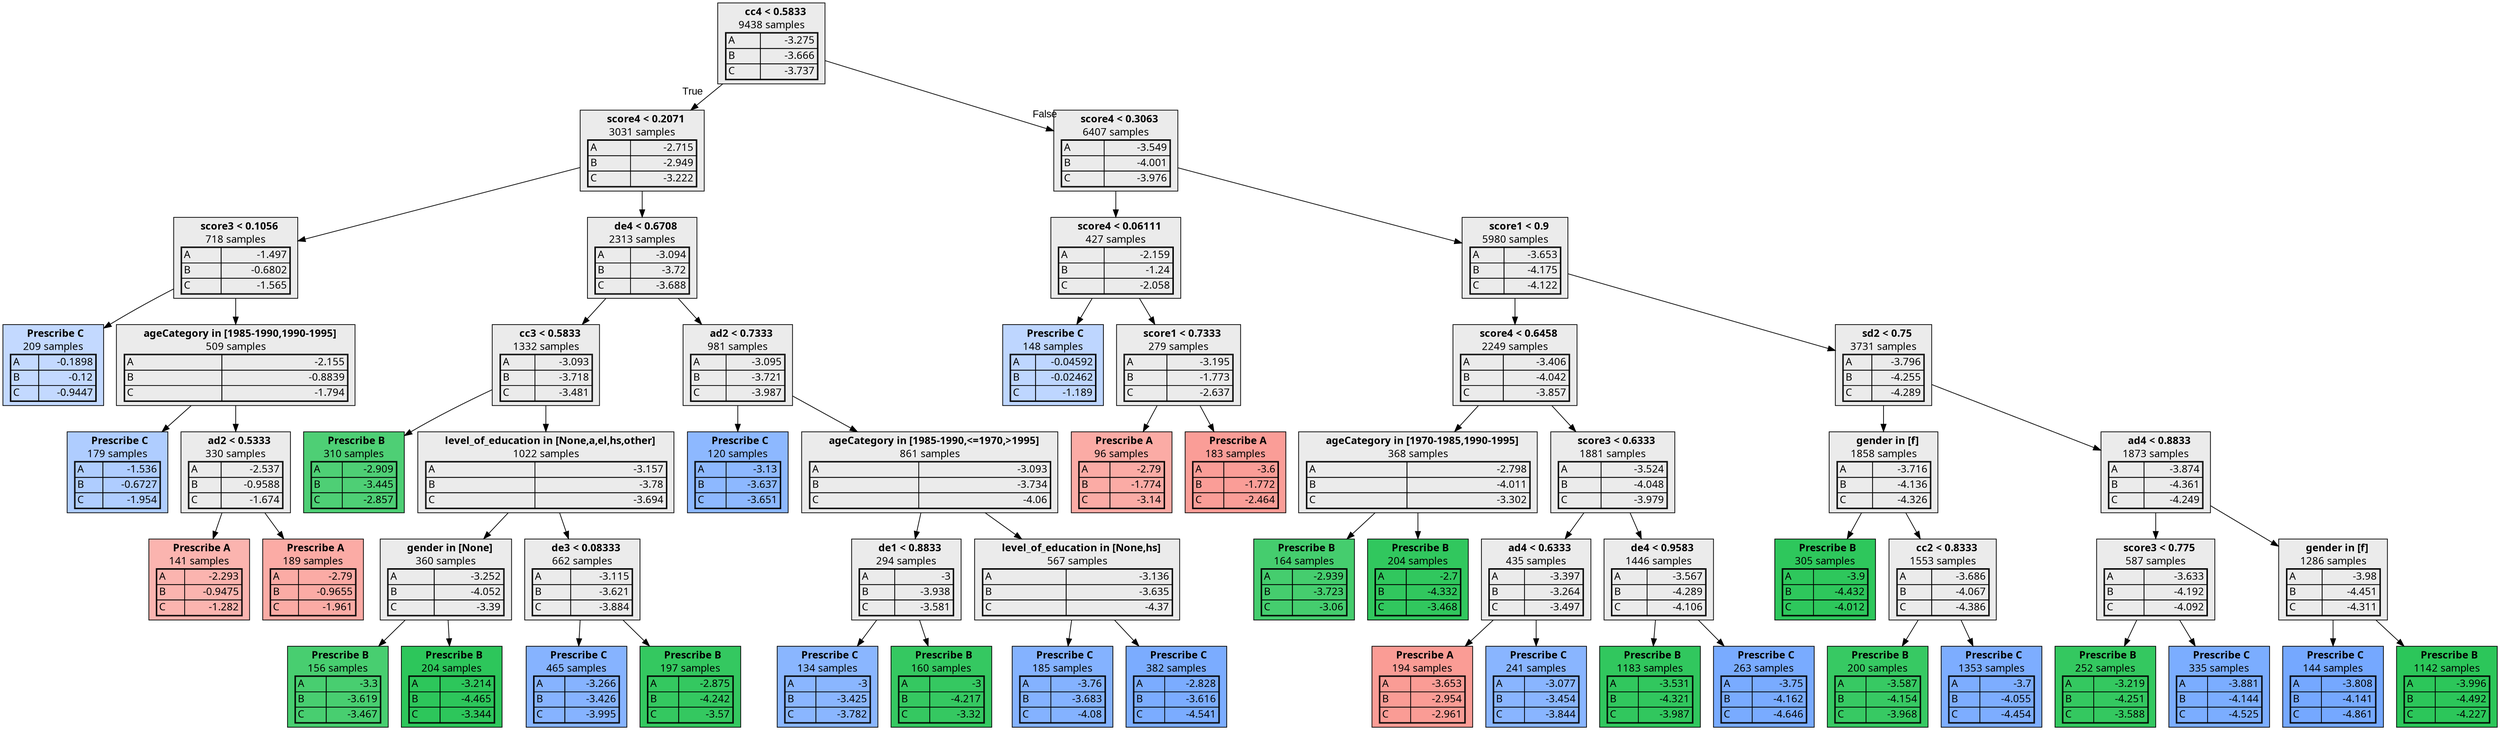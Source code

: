 digraph {
    1 [label=<  <TABLE BORDER="0" CELLPADDING="0">
      <TR>
    <TD>
      <B> cc4 &lt; 0.5833</B>
    </TD>
  </TR>

    <TR>
      <TD>9438 samples</TD>
    </TR>
    <TR>
  <TD>
    <TABLE CELLSPACING="0">
      
        <TR >
    <TD ALIGN="LEFT">A</TD>
    <TD ALIGN="RIGHT">-3.275</TD>
  </TR>
  <TR >
    <TD ALIGN="LEFT">B</TD>
    <TD ALIGN="RIGHT">-3.666</TD>
  </TR>
  <TR class="highlighted">
    <TD ALIGN="LEFT">C</TD>
    <TD ALIGN="RIGHT">-3.737</TD>
  </TR>

    </TABLE>
  </TD>
</TR>

  </TABLE>
>,fillcolor="#EBEBEB",shape=box,fontname="bold arial",style="filled"];
    1 -> 2 [labeldistance=2.5, labelangle=45, headlabel="True",fontname="arial"];
    1 -> 29 [labeldistance=2.5, labelangle=-45, headlabel="False",fontname="arial"];
    2 [label=<  <TABLE BORDER="0" CELLPADDING="0">
      <TR>
    <TD>
      <B> score4 &lt; 0.2071</B>
    </TD>
  </TR>

    <TR>
      <TD>3031 samples</TD>
    </TR>
    <TR>
  <TD>
    <TABLE CELLSPACING="0">
      
        <TR >
    <TD ALIGN="LEFT">A</TD>
    <TD ALIGN="RIGHT">-2.715</TD>
  </TR>
  <TR >
    <TD ALIGN="LEFT">B</TD>
    <TD ALIGN="RIGHT">-2.949</TD>
  </TR>
  <TR class="highlighted">
    <TD ALIGN="LEFT">C</TD>
    <TD ALIGN="RIGHT">-3.222</TD>
  </TR>

    </TABLE>
  </TD>
</TR>

  </TABLE>
>,fillcolor="#EBEBEB",shape=box,fontname="bold arial",style="filled"];
    2 -> 3;
    2 -> 10;
    3 [label=<  <TABLE BORDER="0" CELLPADDING="0">
      <TR>
    <TD>
      <B> score3 &lt; 0.1056</B>
    </TD>
  </TR>

    <TR>
      <TD>718 samples</TD>
    </TR>
    <TR>
  <TD>
    <TABLE CELLSPACING="0">
      
        <TR >
    <TD ALIGN="LEFT">A</TD>
    <TD ALIGN="RIGHT">-1.497</TD>
  </TR>
  <TR >
    <TD ALIGN="LEFT">B</TD>
    <TD ALIGN="RIGHT">-0.6802</TD>
  </TR>
  <TR class="highlighted">
    <TD ALIGN="LEFT">C</TD>
    <TD ALIGN="RIGHT">-1.565</TD>
  </TR>

    </TABLE>
  </TD>
</TR>

  </TABLE>
>,fillcolor="#EBEBEB",shape=box,fontname="bold arial",style="filled"];
    3 -> 4;
    3 -> 5;
    4 [label=<  <TABLE BORDER="0" CELLPADDING="0">
      <TR>
    <TD>
      <B>Prescribe C</B>
    </TD>
  </TR>

    <TR>
      <TD>209 samples</TD>
    </TR>
    <TR>
  <TD>
    <TABLE CELLSPACING="0">
      
        <TR >
    <TD ALIGN="LEFT">A</TD>
    <TD ALIGN="RIGHT">-0.1898</TD>
  </TR>
  <TR >
    <TD ALIGN="LEFT">B</TD>
    <TD ALIGN="RIGHT">-0.12</TD>
  </TR>
  <TR class="highlighted">
    <TD ALIGN="LEFT">C</TD>
    <TD ALIGN="RIGHT">-0.9447</TD>
  </TR>

    </TABLE>
  </TD>
</TR>

  </TABLE>
>,fillcolor="#619CFF60",shape=box,fontname="bold arial",style="filled",color=black];
    5 [label=<  <TABLE BORDER="0" CELLPADDING="0">
      <TR>
    <TD>
      <B> ageCategory in [1985-1990,1990-1995]</B>
    </TD>
  </TR>

    <TR>
      <TD>509 samples</TD>
    </TR>
    <TR>
  <TD>
    <TABLE CELLSPACING="0">
      
        <TR class="highlighted">
    <TD ALIGN="LEFT">A</TD>
    <TD ALIGN="RIGHT">-2.155</TD>
  </TR>
  <TR >
    <TD ALIGN="LEFT">B</TD>
    <TD ALIGN="RIGHT">-0.8839</TD>
  </TR>
  <TR >
    <TD ALIGN="LEFT">C</TD>
    <TD ALIGN="RIGHT">-1.794</TD>
  </TR>

    </TABLE>
  </TD>
</TR>

  </TABLE>
>,fillcolor="#EBEBEB",shape=box,fontname="bold arial",style="filled"];
    5 -> 6;
    5 -> 7;
    6 [label=<  <TABLE BORDER="0" CELLPADDING="0">
      <TR>
    <TD>
      <B>Prescribe C</B>
    </TD>
  </TR>

    <TR>
      <TD>179 samples</TD>
    </TR>
    <TR>
  <TD>
    <TABLE CELLSPACING="0">
      
        <TR >
    <TD ALIGN="LEFT">A</TD>
    <TD ALIGN="RIGHT">-1.536</TD>
  </TR>
  <TR >
    <TD ALIGN="LEFT">B</TD>
    <TD ALIGN="RIGHT">-0.6727</TD>
  </TR>
  <TR class="highlighted">
    <TD ALIGN="LEFT">C</TD>
    <TD ALIGN="RIGHT">-1.954</TD>
  </TR>

    </TABLE>
  </TD>
</TR>

  </TABLE>
>,fillcolor="#619CFF80",shape=box,fontname="bold arial",style="filled",color=black];
    7 [label=<  <TABLE BORDER="0" CELLPADDING="0">
      <TR>
    <TD>
      <B> ad2 &lt; 0.5333</B>
    </TD>
  </TR>

    <TR>
      <TD>330 samples</TD>
    </TR>
    <TR>
  <TD>
    <TABLE CELLSPACING="0">
      
        <TR class="highlighted">
    <TD ALIGN="LEFT">A</TD>
    <TD ALIGN="RIGHT">-2.537</TD>
  </TR>
  <TR >
    <TD ALIGN="LEFT">B</TD>
    <TD ALIGN="RIGHT">-0.9588</TD>
  </TR>
  <TR >
    <TD ALIGN="LEFT">C</TD>
    <TD ALIGN="RIGHT">-1.674</TD>
  </TR>

    </TABLE>
  </TD>
</TR>

  </TABLE>
>,fillcolor="#EBEBEB",shape=box,fontname="bold arial",style="filled"];
    7 -> 8;
    7 -> 9;
    8 [label=<  <TABLE BORDER="0" CELLPADDING="0">
      <TR>
    <TD>
      <B>Prescribe A</B>
    </TD>
  </TR>

    <TR>
      <TD>141 samples</TD>
    </TR>
    <TR>
  <TD>
    <TABLE CELLSPACING="0">
      
        <TR class="highlighted">
    <TD ALIGN="LEFT">A</TD>
    <TD ALIGN="RIGHT">-2.293</TD>
  </TR>
  <TR >
    <TD ALIGN="LEFT">B</TD>
    <TD ALIGN="RIGHT">-0.9475</TD>
  </TR>
  <TR >
    <TD ALIGN="LEFT">C</TD>
    <TD ALIGN="RIGHT">-1.282</TD>
  </TR>

    </TABLE>
  </TD>
</TR>

  </TABLE>
>,fillcolor="#F8766D8c",shape=box,fontname="bold arial",style="filled",color=black];
    9 [label=<  <TABLE BORDER="0" CELLPADDING="0">
      <TR>
    <TD>
      <B>Prescribe A</B>
    </TD>
  </TR>

    <TR>
      <TD>189 samples</TD>
    </TR>
    <TR>
  <TD>
    <TABLE CELLSPACING="0">
      
        <TR class="highlighted">
    <TD ALIGN="LEFT">A</TD>
    <TD ALIGN="RIGHT">-2.79</TD>
  </TR>
  <TR >
    <TD ALIGN="LEFT">B</TD>
    <TD ALIGN="RIGHT">-0.9655</TD>
  </TR>
  <TR >
    <TD ALIGN="LEFT">C</TD>
    <TD ALIGN="RIGHT">-1.961</TD>
  </TR>

    </TABLE>
  </TD>
</TR>

  </TABLE>
>,fillcolor="#F8766D9c",shape=box,fontname="bold arial",style="filled",color=black];
    10 [label=<  <TABLE BORDER="0" CELLPADDING="0">
      <TR>
    <TD>
      <B> de4 &lt; 0.6708</B>
    </TD>
  </TR>

    <TR>
      <TD>2313 samples</TD>
    </TR>
    <TR>
  <TD>
    <TABLE CELLSPACING="0">
      
        <TR >
    <TD ALIGN="LEFT">A</TD>
    <TD ALIGN="RIGHT">-3.094</TD>
  </TR>
  <TR class="highlighted">
    <TD ALIGN="LEFT">B</TD>
    <TD ALIGN="RIGHT">-3.72</TD>
  </TR>
  <TR >
    <TD ALIGN="LEFT">C</TD>
    <TD ALIGN="RIGHT">-3.688</TD>
  </TR>

    </TABLE>
  </TD>
</TR>

  </TABLE>
>,fillcolor="#EBEBEB",shape=box,fontname="bold arial",style="filled"];
    10 -> 11;
    10 -> 20;
    11 [label=<  <TABLE BORDER="0" CELLPADDING="0">
      <TR>
    <TD>
      <B> cc3 &lt; 0.5833</B>
    </TD>
  </TR>

    <TR>
      <TD>1332 samples</TD>
    </TR>
    <TR>
  <TD>
    <TABLE CELLSPACING="0">
      
        <TR >
    <TD ALIGN="LEFT">A</TD>
    <TD ALIGN="RIGHT">-3.093</TD>
  </TR>
  <TR class="highlighted">
    <TD ALIGN="LEFT">B</TD>
    <TD ALIGN="RIGHT">-3.718</TD>
  </TR>
  <TR >
    <TD ALIGN="LEFT">C</TD>
    <TD ALIGN="RIGHT">-3.481</TD>
  </TR>

    </TABLE>
  </TD>
</TR>

  </TABLE>
>,fillcolor="#EBEBEB",shape=box,fontname="bold arial",style="filled"];
    11 -> 12;
    11 -> 13;
    12 [label=<  <TABLE BORDER="0" CELLPADDING="0">
      <TR>
    <TD>
      <B>Prescribe B</B>
    </TD>
  </TR>

    <TR>
      <TD>310 samples</TD>
    </TR>
    <TR>
  <TD>
    <TABLE CELLSPACING="0">
      
        <TR >
    <TD ALIGN="LEFT">A</TD>
    <TD ALIGN="RIGHT">-2.909</TD>
  </TR>
  <TR class="highlighted">
    <TD ALIGN="LEFT">B</TD>
    <TD ALIGN="RIGHT">-3.445</TD>
  </TR>
  <TR >
    <TD ALIGN="LEFT">C</TD>
    <TD ALIGN="RIGHT">-2.857</TD>
  </TR>

    </TABLE>
  </TD>
</TR>

  </TABLE>
>,fillcolor="#00BA38b1",shape=box,fontname="bold arial",style="filled",color=black];
    13 [label=<  <TABLE BORDER="0" CELLPADDING="0">
      <TR>
    <TD>
      <B> level_of_education in [None,a,el,hs,other]</B>
    </TD>
  </TR>

    <TR>
      <TD>1022 samples</TD>
    </TR>
    <TR>
  <TD>
    <TABLE CELLSPACING="0">
      
        <TR >
    <TD ALIGN="LEFT">A</TD>
    <TD ALIGN="RIGHT">-3.157</TD>
  </TR>
  <TR class="highlighted">
    <TD ALIGN="LEFT">B</TD>
    <TD ALIGN="RIGHT">-3.78</TD>
  </TR>
  <TR >
    <TD ALIGN="LEFT">C</TD>
    <TD ALIGN="RIGHT">-3.694</TD>
  </TR>

    </TABLE>
  </TD>
</TR>

  </TABLE>
>,fillcolor="#EBEBEB",shape=box,fontname="bold arial",style="filled"];
    13 -> 14;
    13 -> 17;
    14 [label=<  <TABLE BORDER="0" CELLPADDING="0">
      <TR>
    <TD>
      <B> gender in [None]</B>
    </TD>
  </TR>

    <TR>
      <TD>360 samples</TD>
    </TR>
    <TR>
  <TD>
    <TABLE CELLSPACING="0">
      
        <TR >
    <TD ALIGN="LEFT">A</TD>
    <TD ALIGN="RIGHT">-3.252</TD>
  </TR>
  <TR class="highlighted">
    <TD ALIGN="LEFT">B</TD>
    <TD ALIGN="RIGHT">-4.052</TD>
  </TR>
  <TR >
    <TD ALIGN="LEFT">C</TD>
    <TD ALIGN="RIGHT">-3.39</TD>
  </TR>

    </TABLE>
  </TD>
</TR>

  </TABLE>
>,fillcolor="#EBEBEB",shape=box,fontname="bold arial",style="filled"];
    14 -> 15;
    14 -> 16;
    15 [label=<  <TABLE BORDER="0" CELLPADDING="0">
      <TR>
    <TD>
      <B>Prescribe B</B>
    </TD>
  </TR>

    <TR>
      <TD>156 samples</TD>
    </TR>
    <TR>
  <TD>
    <TABLE CELLSPACING="0">
      
        <TR >
    <TD ALIGN="LEFT">A</TD>
    <TD ALIGN="RIGHT">-3.3</TD>
  </TR>
  <TR class="highlighted">
    <TD ALIGN="LEFT">B</TD>
    <TD ALIGN="RIGHT">-3.619</TD>
  </TR>
  <TR >
    <TD ALIGN="LEFT">C</TD>
    <TD ALIGN="RIGHT">-3.467</TD>
  </TR>

    </TABLE>
  </TD>
</TR>

  </TABLE>
>,fillcolor="#00BA38b7",shape=box,fontname="bold arial",style="filled",color=black];
    16 [label=<  <TABLE BORDER="0" CELLPADDING="0">
      <TR>
    <TD>
      <B>Prescribe B</B>
    </TD>
  </TR>

    <TR>
      <TD>204 samples</TD>
    </TR>
    <TR>
  <TD>
    <TABLE CELLSPACING="0">
      
        <TR >
    <TD ALIGN="LEFT">A</TD>
    <TD ALIGN="RIGHT">-3.214</TD>
  </TR>
  <TR class="highlighted">
    <TD ALIGN="LEFT">B</TD>
    <TD ALIGN="RIGHT">-4.465</TD>
  </TR>
  <TR >
    <TD ALIGN="LEFT">C</TD>
    <TD ALIGN="RIGHT">-3.344</TD>
  </TR>

    </TABLE>
  </TD>
</TR>

  </TABLE>
>,fillcolor="#00BA38d2",shape=box,fontname="bold arial",style="filled",color=black];
    17 [label=<  <TABLE BORDER="0" CELLPADDING="0">
      <TR>
    <TD>
      <B> de3 &lt; 0.08333</B>
    </TD>
  </TR>

    <TR>
      <TD>662 samples</TD>
    </TR>
    <TR>
  <TD>
    <TABLE CELLSPACING="0">
      
        <TR >
    <TD ALIGN="LEFT">A</TD>
    <TD ALIGN="RIGHT">-3.115</TD>
  </TR>
  <TR >
    <TD ALIGN="LEFT">B</TD>
    <TD ALIGN="RIGHT">-3.621</TD>
  </TR>
  <TR class="highlighted">
    <TD ALIGN="LEFT">C</TD>
    <TD ALIGN="RIGHT">-3.884</TD>
  </TR>

    </TABLE>
  </TD>
</TR>

  </TABLE>
>,fillcolor="#EBEBEB",shape=box,fontname="bold arial",style="filled"];
    17 -> 18;
    17 -> 19;
    18 [label=<  <TABLE BORDER="0" CELLPADDING="0">
      <TR>
    <TD>
      <B>Prescribe C</B>
    </TD>
  </TR>

    <TR>
      <TD>465 samples</TD>
    </TR>
    <TR>
  <TD>
    <TABLE CELLSPACING="0">
      
        <TR >
    <TD ALIGN="LEFT">A</TD>
    <TD ALIGN="RIGHT">-3.266</TD>
  </TR>
  <TR >
    <TD ALIGN="LEFT">B</TD>
    <TD ALIGN="RIGHT">-3.426</TD>
  </TR>
  <TR class="highlighted">
    <TD ALIGN="LEFT">C</TD>
    <TD ALIGN="RIGHT">-3.995</TD>
  </TR>

    </TABLE>
  </TD>
</TR>

  </TABLE>
>,fillcolor="#619CFFc3",shape=box,fontname="bold arial",style="filled",color=black];
    19 [label=<  <TABLE BORDER="0" CELLPADDING="0">
      <TR>
    <TD>
      <B>Prescribe B</B>
    </TD>
  </TR>

    <TR>
      <TD>197 samples</TD>
    </TR>
    <TR>
  <TD>
    <TABLE CELLSPACING="0">
      
        <TR >
    <TD ALIGN="LEFT">A</TD>
    <TD ALIGN="RIGHT">-2.875</TD>
  </TR>
  <TR class="highlighted">
    <TD ALIGN="LEFT">B</TD>
    <TD ALIGN="RIGHT">-4.242</TD>
  </TR>
  <TR >
    <TD ALIGN="LEFT">C</TD>
    <TD ALIGN="RIGHT">-3.57</TD>
  </TR>

    </TABLE>
  </TD>
</TR>

  </TABLE>
>,fillcolor="#00BA38cb",shape=box,fontname="bold arial",style="filled",color=black];
    20 [label=<  <TABLE BORDER="0" CELLPADDING="0">
      <TR>
    <TD>
      <B> ad2 &lt; 0.7333</B>
    </TD>
  </TR>

    <TR>
      <TD>981 samples</TD>
    </TR>
    <TR>
  <TD>
    <TABLE CELLSPACING="0">
      
        <TR >
    <TD ALIGN="LEFT">A</TD>
    <TD ALIGN="RIGHT">-3.095</TD>
  </TR>
  <TR >
    <TD ALIGN="LEFT">B</TD>
    <TD ALIGN="RIGHT">-3.721</TD>
  </TR>
  <TR class="highlighted">
    <TD ALIGN="LEFT">C</TD>
    <TD ALIGN="RIGHT">-3.987</TD>
  </TR>

    </TABLE>
  </TD>
</TR>

  </TABLE>
>,fillcolor="#EBEBEB",shape=box,fontname="bold arial",style="filled"];
    20 -> 21;
    20 -> 22;
    21 [label=<  <TABLE BORDER="0" CELLPADDING="0">
      <TR>
    <TD>
      <B>Prescribe C</B>
    </TD>
  </TR>

    <TR>
      <TD>120 samples</TD>
    </TR>
    <TR>
  <TD>
    <TABLE CELLSPACING="0">
      
        <TR >
    <TD ALIGN="LEFT">A</TD>
    <TD ALIGN="RIGHT">-3.13</TD>
  </TR>
  <TR >
    <TD ALIGN="LEFT">B</TD>
    <TD ALIGN="RIGHT">-3.637</TD>
  </TR>
  <TR class="highlighted">
    <TD ALIGN="LEFT">C</TD>
    <TD ALIGN="RIGHT">-3.651</TD>
  </TR>

    </TABLE>
  </TD>
</TR>

  </TABLE>
>,fillcolor="#619CFFb8",shape=box,fontname="bold arial",style="filled",color=black];
    22 [label=<  <TABLE BORDER="0" CELLPADDING="0">
      <TR>
    <TD>
      <B> ageCategory in [1985-1990,&lt;=1970,&gt;1995]</B>
    </TD>
  </TR>

    <TR>
      <TD>861 samples</TD>
    </TR>
    <TR>
  <TD>
    <TABLE CELLSPACING="0">
      
        <TR >
    <TD ALIGN="LEFT">A</TD>
    <TD ALIGN="RIGHT">-3.093</TD>
  </TR>
  <TR >
    <TD ALIGN="LEFT">B</TD>
    <TD ALIGN="RIGHT">-3.734</TD>
  </TR>
  <TR class="highlighted">
    <TD ALIGN="LEFT">C</TD>
    <TD ALIGN="RIGHT">-4.06</TD>
  </TR>

    </TABLE>
  </TD>
</TR>

  </TABLE>
>,fillcolor="#EBEBEB",shape=box,fontname="bold arial",style="filled"];
    22 -> 23;
    22 -> 26;
    23 [label=<  <TABLE BORDER="0" CELLPADDING="0">
      <TR>
    <TD>
      <B> de1 &lt; 0.8833</B>
    </TD>
  </TR>

    <TR>
      <TD>294 samples</TD>
    </TR>
    <TR>
  <TD>
    <TABLE CELLSPACING="0">
      
        <TR >
    <TD ALIGN="LEFT">A</TD>
    <TD ALIGN="RIGHT">-3</TD>
  </TR>
  <TR class="highlighted">
    <TD ALIGN="LEFT">B</TD>
    <TD ALIGN="RIGHT">-3.938</TD>
  </TR>
  <TR >
    <TD ALIGN="LEFT">C</TD>
    <TD ALIGN="RIGHT">-3.581</TD>
  </TR>

    </TABLE>
  </TD>
</TR>

  </TABLE>
>,fillcolor="#EBEBEB",shape=box,fontname="bold arial",style="filled"];
    23 -> 24;
    23 -> 25;
    24 [label=<  <TABLE BORDER="0" CELLPADDING="0">
      <TR>
    <TD>
      <B>Prescribe C</B>
    </TD>
  </TR>

    <TR>
      <TD>134 samples</TD>
    </TR>
    <TR>
  <TD>
    <TABLE CELLSPACING="0">
      
        <TR >
    <TD ALIGN="LEFT">A</TD>
    <TD ALIGN="RIGHT">-3</TD>
  </TR>
  <TR >
    <TD ALIGN="LEFT">B</TD>
    <TD ALIGN="RIGHT">-3.425</TD>
  </TR>
  <TR class="highlighted">
    <TD ALIGN="LEFT">C</TD>
    <TD ALIGN="RIGHT">-3.782</TD>
  </TR>

    </TABLE>
  </TD>
</TR>

  </TABLE>
>,fillcolor="#619CFFbc",shape=box,fontname="bold arial",style="filled",color=black];
    25 [label=<  <TABLE BORDER="0" CELLPADDING="0">
      <TR>
    <TD>
      <B>Prescribe B</B>
    </TD>
  </TR>

    <TR>
      <TD>160 samples</TD>
    </TR>
    <TR>
  <TD>
    <TABLE CELLSPACING="0">
      
        <TR >
    <TD ALIGN="LEFT">A</TD>
    <TD ALIGN="RIGHT">-3</TD>
  </TR>
  <TR class="highlighted">
    <TD ALIGN="LEFT">B</TD>
    <TD ALIGN="RIGHT">-4.217</TD>
  </TR>
  <TR >
    <TD ALIGN="LEFT">C</TD>
    <TD ALIGN="RIGHT">-3.32</TD>
  </TR>

    </TABLE>
  </TD>
</TR>

  </TABLE>
>,fillcolor="#00BA38ca",shape=box,fontname="bold arial",style="filled",color=black];
    26 [label=<  <TABLE BORDER="0" CELLPADDING="0">
      <TR>
    <TD>
      <B> level_of_education in [None,hs]</B>
    </TD>
  </TR>

    <TR>
      <TD>567 samples</TD>
    </TR>
    <TR>
  <TD>
    <TABLE CELLSPACING="0">
      
        <TR >
    <TD ALIGN="LEFT">A</TD>
    <TD ALIGN="RIGHT">-3.136</TD>
  </TR>
  <TR >
    <TD ALIGN="LEFT">B</TD>
    <TD ALIGN="RIGHT">-3.635</TD>
  </TR>
  <TR class="highlighted">
    <TD ALIGN="LEFT">C</TD>
    <TD ALIGN="RIGHT">-4.37</TD>
  </TR>

    </TABLE>
  </TD>
</TR>

  </TABLE>
>,fillcolor="#EBEBEB",shape=box,fontname="bold arial",style="filled"];
    26 -> 27;
    26 -> 28;
    27 [label=<  <TABLE BORDER="0" CELLPADDING="0">
      <TR>
    <TD>
      <B>Prescribe C</B>
    </TD>
  </TR>

    <TR>
      <TD>185 samples</TD>
    </TR>
    <TR>
  <TD>
    <TABLE CELLSPACING="0">
      
        <TR >
    <TD ALIGN="LEFT">A</TD>
    <TD ALIGN="RIGHT">-3.76</TD>
  </TR>
  <TR >
    <TD ALIGN="LEFT">B</TD>
    <TD ALIGN="RIGHT">-3.683</TD>
  </TR>
  <TR class="highlighted">
    <TD ALIGN="LEFT">C</TD>
    <TD ALIGN="RIGHT">-4.08</TD>
  </TR>

    </TABLE>
  </TD>
</TR>

  </TABLE>
>,fillcolor="#619CFFc6",shape=box,fontname="bold arial",style="filled",color=black];
    28 [label=<  <TABLE BORDER="0" CELLPADDING="0">
      <TR>
    <TD>
      <B>Prescribe C</B>
    </TD>
  </TR>

    <TR>
      <TD>382 samples</TD>
    </TR>
    <TR>
  <TD>
    <TABLE CELLSPACING="0">
      
        <TR >
    <TD ALIGN="LEFT">A</TD>
    <TD ALIGN="RIGHT">-2.828</TD>
  </TR>
  <TR >
    <TD ALIGN="LEFT">B</TD>
    <TD ALIGN="RIGHT">-3.616</TD>
  </TR>
  <TR class="highlighted">
    <TD ALIGN="LEFT">C</TD>
    <TD ALIGN="RIGHT">-4.541</TD>
  </TR>

    </TABLE>
  </TD>
</TR>

  </TABLE>
>,fillcolor="#619CFFd5",shape=box,fontname="bold arial",style="filled",color=black];
    29 [label=<  <TABLE BORDER="0" CELLPADDING="0">
      <TR>
    <TD>
      <B> score4 &lt; 0.3063</B>
    </TD>
  </TR>

    <TR>
      <TD>6407 samples</TD>
    </TR>
    <TR>
  <TD>
    <TABLE CELLSPACING="0">
      
        <TR >
    <TD ALIGN="LEFT">A</TD>
    <TD ALIGN="RIGHT">-3.549</TD>
  </TR>
  <TR class="highlighted">
    <TD ALIGN="LEFT">B</TD>
    <TD ALIGN="RIGHT">-4.001</TD>
  </TR>
  <TR >
    <TD ALIGN="LEFT">C</TD>
    <TD ALIGN="RIGHT">-3.976</TD>
  </TR>

    </TABLE>
  </TD>
</TR>

  </TABLE>
>,fillcolor="#EBEBEB",shape=box,fontname="bold arial",style="filled"];
    29 -> 30;
    29 -> 35;
    30 [label=<  <TABLE BORDER="0" CELLPADDING="0">
      <TR>
    <TD>
      <B> score4 &lt; 0.06111</B>
    </TD>
  </TR>

    <TR>
      <TD>427 samples</TD>
    </TR>
    <TR>
  <TD>
    <TABLE CELLSPACING="0">
      
        <TR class="highlighted">
    <TD ALIGN="LEFT">A</TD>
    <TD ALIGN="RIGHT">-2.159</TD>
  </TR>
  <TR >
    <TD ALIGN="LEFT">B</TD>
    <TD ALIGN="RIGHT">-1.24</TD>
  </TR>
  <TR >
    <TD ALIGN="LEFT">C</TD>
    <TD ALIGN="RIGHT">-2.058</TD>
  </TR>

    </TABLE>
  </TD>
</TR>

  </TABLE>
>,fillcolor="#EBEBEB",shape=box,fontname="bold arial",style="filled"];
    30 -> 31;
    30 -> 32;
    31 [label=<  <TABLE BORDER="0" CELLPADDING="0">
      <TR>
    <TD>
      <B>Prescribe C</B>
    </TD>
  </TR>

    <TR>
      <TD>148 samples</TD>
    </TR>
    <TR>
  <TD>
    <TABLE CELLSPACING="0">
      
        <TR >
    <TD ALIGN="LEFT">A</TD>
    <TD ALIGN="RIGHT">-0.04592</TD>
  </TR>
  <TR >
    <TD ALIGN="LEFT">B</TD>
    <TD ALIGN="RIGHT">-0.02462</TD>
  </TR>
  <TR class="highlighted">
    <TD ALIGN="LEFT">C</TD>
    <TD ALIGN="RIGHT">-1.189</TD>
  </TR>

    </TABLE>
  </TD>
</TR>

  </TABLE>
>,fillcolor="#619CFF68",shape=box,fontname="bold arial",style="filled",color=black];
    32 [label=<  <TABLE BORDER="0" CELLPADDING="0">
      <TR>
    <TD>
      <B> score1 &lt; 0.7333</B>
    </TD>
  </TR>

    <TR>
      <TD>279 samples</TD>
    </TR>
    <TR>
  <TD>
    <TABLE CELLSPACING="0">
      
        <TR class="highlighted">
    <TD ALIGN="LEFT">A</TD>
    <TD ALIGN="RIGHT">-3.195</TD>
  </TR>
  <TR >
    <TD ALIGN="LEFT">B</TD>
    <TD ALIGN="RIGHT">-1.773</TD>
  </TR>
  <TR >
    <TD ALIGN="LEFT">C</TD>
    <TD ALIGN="RIGHT">-2.637</TD>
  </TR>

    </TABLE>
  </TD>
</TR>

  </TABLE>
>,fillcolor="#EBEBEB",shape=box,fontname="bold arial",style="filled"];
    32 -> 33;
    32 -> 34;
    33 [label=<  <TABLE BORDER="0" CELLPADDING="0">
      <TR>
    <TD>
      <B>Prescribe A</B>
    </TD>
  </TR>

    <TR>
      <TD>96 samples</TD>
    </TR>
    <TR>
  <TD>
    <TABLE CELLSPACING="0">
      
        <TR class="highlighted">
    <TD ALIGN="LEFT">A</TD>
    <TD ALIGN="RIGHT">-2.79</TD>
  </TR>
  <TR >
    <TD ALIGN="LEFT">B</TD>
    <TD ALIGN="RIGHT">-1.774</TD>
  </TR>
  <TR >
    <TD ALIGN="LEFT">C</TD>
    <TD ALIGN="RIGHT">-3.14</TD>
  </TR>

    </TABLE>
  </TD>
</TR>

  </TABLE>
>,fillcolor="#F8766D9c",shape=box,fontname="bold arial",style="filled",color=black];
    34 [label=<  <TABLE BORDER="0" CELLPADDING="0">
      <TR>
    <TD>
      <B>Prescribe A</B>
    </TD>
  </TR>

    <TR>
      <TD>183 samples</TD>
    </TR>
    <TR>
  <TD>
    <TABLE CELLSPACING="0">
      
        <TR class="highlighted">
    <TD ALIGN="LEFT">A</TD>
    <TD ALIGN="RIGHT">-3.6</TD>
  </TR>
  <TR >
    <TD ALIGN="LEFT">B</TD>
    <TD ALIGN="RIGHT">-1.772</TD>
  </TR>
  <TR >
    <TD ALIGN="LEFT">C</TD>
    <TD ALIGN="RIGHT">-2.464</TD>
  </TR>

    </TABLE>
  </TD>
</TR>

  </TABLE>
>,fillcolor="#F8766Db6",shape=box,fontname="bold arial",style="filled",color=black];
    35 [label=<  <TABLE BORDER="0" CELLPADDING="0">
      <TR>
    <TD>
      <B> score1 &lt; 0.9</B>
    </TD>
  </TR>

    <TR>
      <TD>5980 samples</TD>
    </TR>
    <TR>
  <TD>
    <TABLE CELLSPACING="0">
      
        <TR >
    <TD ALIGN="LEFT">A</TD>
    <TD ALIGN="RIGHT">-3.653</TD>
  </TR>
  <TR class="highlighted">
    <TD ALIGN="LEFT">B</TD>
    <TD ALIGN="RIGHT">-4.175</TD>
  </TR>
  <TR >
    <TD ALIGN="LEFT">C</TD>
    <TD ALIGN="RIGHT">-4.122</TD>
  </TR>

    </TABLE>
  </TD>
</TR>

  </TABLE>
>,fillcolor="#EBEBEB",shape=box,fontname="bold arial",style="filled"];
    35 -> 36;
    35 -> 47;
    36 [label=<  <TABLE BORDER="0" CELLPADDING="0">
      <TR>
    <TD>
      <B> score4 &lt; 0.6458</B>
    </TD>
  </TR>

    <TR>
      <TD>2249 samples</TD>
    </TR>
    <TR>
  <TD>
    <TABLE CELLSPACING="0">
      
        <TR >
    <TD ALIGN="LEFT">A</TD>
    <TD ALIGN="RIGHT">-3.406</TD>
  </TR>
  <TR class="highlighted">
    <TD ALIGN="LEFT">B</TD>
    <TD ALIGN="RIGHT">-4.042</TD>
  </TR>
  <TR >
    <TD ALIGN="LEFT">C</TD>
    <TD ALIGN="RIGHT">-3.857</TD>
  </TR>

    </TABLE>
  </TD>
</TR>

  </TABLE>
>,fillcolor="#EBEBEB",shape=box,fontname="bold arial",style="filled"];
    36 -> 37;
    36 -> 40;
    37 [label=<  <TABLE BORDER="0" CELLPADDING="0">
      <TR>
    <TD>
      <B> ageCategory in [1970-1985,1990-1995]</B>
    </TD>
  </TR>

    <TR>
      <TD>368 samples</TD>
    </TR>
    <TR>
  <TD>
    <TABLE CELLSPACING="0">
      
        <TR >
    <TD ALIGN="LEFT">A</TD>
    <TD ALIGN="RIGHT">-2.798</TD>
  </TR>
  <TR class="highlighted">
    <TD ALIGN="LEFT">B</TD>
    <TD ALIGN="RIGHT">-4.011</TD>
  </TR>
  <TR >
    <TD ALIGN="LEFT">C</TD>
    <TD ALIGN="RIGHT">-3.302</TD>
  </TR>

    </TABLE>
  </TD>
</TR>

  </TABLE>
>,fillcolor="#EBEBEB",shape=box,fontname="bold arial",style="filled"];
    37 -> 38;
    37 -> 39;
    38 [label=<  <TABLE BORDER="0" CELLPADDING="0">
      <TR>
    <TD>
      <B>Prescribe B</B>
    </TD>
  </TR>

    <TR>
      <TD>164 samples</TD>
    </TR>
    <TR>
  <TD>
    <TABLE CELLSPACING="0">
      
        <TR >
    <TD ALIGN="LEFT">A</TD>
    <TD ALIGN="RIGHT">-2.939</TD>
  </TR>
  <TR class="highlighted">
    <TD ALIGN="LEFT">B</TD>
    <TD ALIGN="RIGHT">-3.723</TD>
  </TR>
  <TR >
    <TD ALIGN="LEFT">C</TD>
    <TD ALIGN="RIGHT">-3.06</TD>
  </TR>

    </TABLE>
  </TD>
</TR>

  </TABLE>
>,fillcolor="#00BA38ba",shape=box,fontname="bold arial",style="filled",color=black];
    39 [label=<  <TABLE BORDER="0" CELLPADDING="0">
      <TR>
    <TD>
      <B>Prescribe B</B>
    </TD>
  </TR>

    <TR>
      <TD>204 samples</TD>
    </TR>
    <TR>
  <TD>
    <TABLE CELLSPACING="0">
      
        <TR >
    <TD ALIGN="LEFT">A</TD>
    <TD ALIGN="RIGHT">-2.7</TD>
  </TR>
  <TR class="highlighted">
    <TD ALIGN="LEFT">B</TD>
    <TD ALIGN="RIGHT">-4.332</TD>
  </TR>
  <TR >
    <TD ALIGN="LEFT">C</TD>
    <TD ALIGN="RIGHT">-3.468</TD>
  </TR>

    </TABLE>
  </TD>
</TR>

  </TABLE>
>,fillcolor="#00BA38ce",shape=box,fontname="bold arial",style="filled",color=black];
    40 [label=<  <TABLE BORDER="0" CELLPADDING="0">
      <TR>
    <TD>
      <B> score3 &lt; 0.6333</B>
    </TD>
  </TR>

    <TR>
      <TD>1881 samples</TD>
    </TR>
    <TR>
  <TD>
    <TABLE CELLSPACING="0">
      
        <TR >
    <TD ALIGN="LEFT">A</TD>
    <TD ALIGN="RIGHT">-3.524</TD>
  </TR>
  <TR class="highlighted">
    <TD ALIGN="LEFT">B</TD>
    <TD ALIGN="RIGHT">-4.048</TD>
  </TR>
  <TR >
    <TD ALIGN="LEFT">C</TD>
    <TD ALIGN="RIGHT">-3.979</TD>
  </TR>

    </TABLE>
  </TD>
</TR>

  </TABLE>
>,fillcolor="#EBEBEB",shape=box,fontname="bold arial",style="filled"];
    40 -> 41;
    40 -> 44;
    41 [label=<  <TABLE BORDER="0" CELLPADDING="0">
      <TR>
    <TD>
      <B> ad4 &lt; 0.6333</B>
    </TD>
  </TR>

    <TR>
      <TD>435 samples</TD>
    </TR>
    <TR>
  <TD>
    <TABLE CELLSPACING="0">
      
        <TR >
    <TD ALIGN="LEFT">A</TD>
    <TD ALIGN="RIGHT">-3.397</TD>
  </TR>
  <TR >
    <TD ALIGN="LEFT">B</TD>
    <TD ALIGN="RIGHT">-3.264</TD>
  </TR>
  <TR class="highlighted">
    <TD ALIGN="LEFT">C</TD>
    <TD ALIGN="RIGHT">-3.497</TD>
  </TR>

    </TABLE>
  </TD>
</TR>

  </TABLE>
>,fillcolor="#EBEBEB",shape=box,fontname="bold arial",style="filled"];
    41 -> 42;
    41 -> 43;
    42 [label=<  <TABLE BORDER="0" CELLPADDING="0">
      <TR>
    <TD>
      <B>Prescribe A</B>
    </TD>
  </TR>

    <TR>
      <TD>194 samples</TD>
    </TR>
    <TR>
  <TD>
    <TABLE CELLSPACING="0">
      
        <TR class="highlighted">
    <TD ALIGN="LEFT">A</TD>
    <TD ALIGN="RIGHT">-3.653</TD>
  </TR>
  <TR >
    <TD ALIGN="LEFT">B</TD>
    <TD ALIGN="RIGHT">-2.954</TD>
  </TR>
  <TR >
    <TD ALIGN="LEFT">C</TD>
    <TD ALIGN="RIGHT">-2.961</TD>
  </TR>

    </TABLE>
  </TD>
</TR>

  </TABLE>
>,fillcolor="#F8766Db8",shape=box,fontname="bold arial",style="filled",color=black];
    43 [label=<  <TABLE BORDER="0" CELLPADDING="0">
      <TR>
    <TD>
      <B>Prescribe C</B>
    </TD>
  </TR>

    <TR>
      <TD>241 samples</TD>
    </TR>
    <TR>
  <TD>
    <TABLE CELLSPACING="0">
      
        <TR >
    <TD ALIGN="LEFT">A</TD>
    <TD ALIGN="RIGHT">-3.077</TD>
  </TR>
  <TR >
    <TD ALIGN="LEFT">B</TD>
    <TD ALIGN="RIGHT">-3.454</TD>
  </TR>
  <TR class="highlighted">
    <TD ALIGN="LEFT">C</TD>
    <TD ALIGN="RIGHT">-3.844</TD>
  </TR>

    </TABLE>
  </TD>
</TR>

  </TABLE>
>,fillcolor="#619CFFbe",shape=box,fontname="bold arial",style="filled",color=black];
    44 [label=<  <TABLE BORDER="0" CELLPADDING="0">
      <TR>
    <TD>
      <B> de4 &lt; 0.9583</B>
    </TD>
  </TR>

    <TR>
      <TD>1446 samples</TD>
    </TR>
    <TR>
  <TD>
    <TABLE CELLSPACING="0">
      
        <TR >
    <TD ALIGN="LEFT">A</TD>
    <TD ALIGN="RIGHT">-3.567</TD>
  </TR>
  <TR class="highlighted">
    <TD ALIGN="LEFT">B</TD>
    <TD ALIGN="RIGHT">-4.289</TD>
  </TR>
  <TR >
    <TD ALIGN="LEFT">C</TD>
    <TD ALIGN="RIGHT">-4.106</TD>
  </TR>

    </TABLE>
  </TD>
</TR>

  </TABLE>
>,fillcolor="#EBEBEB",shape=box,fontname="bold arial",style="filled"];
    44 -> 45;
    44 -> 46;
    45 [label=<  <TABLE BORDER="0" CELLPADDING="0">
      <TR>
    <TD>
      <B>Prescribe B</B>
    </TD>
  </TR>

    <TR>
      <TD>1183 samples</TD>
    </TR>
    <TR>
  <TD>
    <TABLE CELLSPACING="0">
      
        <TR >
    <TD ALIGN="LEFT">A</TD>
    <TD ALIGN="RIGHT">-3.531</TD>
  </TR>
  <TR class="highlighted">
    <TD ALIGN="LEFT">B</TD>
    <TD ALIGN="RIGHT">-4.321</TD>
  </TR>
  <TR >
    <TD ALIGN="LEFT">C</TD>
    <TD ALIGN="RIGHT">-3.987</TD>
  </TR>

    </TABLE>
  </TD>
</TR>

  </TABLE>
>,fillcolor="#00BA38ce",shape=box,fontname="bold arial",style="filled",color=black];
    46 [label=<  <TABLE BORDER="0" CELLPADDING="0">
      <TR>
    <TD>
      <B>Prescribe C</B>
    </TD>
  </TR>

    <TR>
      <TD>263 samples</TD>
    </TR>
    <TR>
  <TD>
    <TABLE CELLSPACING="0">
      
        <TR >
    <TD ALIGN="LEFT">A</TD>
    <TD ALIGN="RIGHT">-3.75</TD>
  </TR>
  <TR >
    <TD ALIGN="LEFT">B</TD>
    <TD ALIGN="RIGHT">-4.162</TD>
  </TR>
  <TR class="highlighted">
    <TD ALIGN="LEFT">C</TD>
    <TD ALIGN="RIGHT">-4.646</TD>
  </TR>

    </TABLE>
  </TD>
</TR>

  </TABLE>
>,fillcolor="#619CFFd8",shape=box,fontname="bold arial",style="filled",color=black];
    47 [label=<  <TABLE BORDER="0" CELLPADDING="0">
      <TR>
    <TD>
      <B> sd2 &lt; 0.75</B>
    </TD>
  </TR>

    <TR>
      <TD>3731 samples</TD>
    </TR>
    <TR>
  <TD>
    <TABLE CELLSPACING="0">
      
        <TR >
    <TD ALIGN="LEFT">A</TD>
    <TD ALIGN="RIGHT">-3.796</TD>
  </TR>
  <TR >
    <TD ALIGN="LEFT">B</TD>
    <TD ALIGN="RIGHT">-4.255</TD>
  </TR>
  <TR class="highlighted">
    <TD ALIGN="LEFT">C</TD>
    <TD ALIGN="RIGHT">-4.289</TD>
  </TR>

    </TABLE>
  </TD>
</TR>

  </TABLE>
>,fillcolor="#EBEBEB",shape=box,fontname="bold arial",style="filled"];
    47 -> 48;
    47 -> 53;
    48 [label=<  <TABLE BORDER="0" CELLPADDING="0">
      <TR>
    <TD>
      <B> gender in [f]</B>
    </TD>
  </TR>

    <TR>
      <TD>1858 samples</TD>
    </TR>
    <TR>
  <TD>
    <TABLE CELLSPACING="0">
      
        <TR >
    <TD ALIGN="LEFT">A</TD>
    <TD ALIGN="RIGHT">-3.716</TD>
  </TR>
  <TR >
    <TD ALIGN="LEFT">B</TD>
    <TD ALIGN="RIGHT">-4.136</TD>
  </TR>
  <TR class="highlighted">
    <TD ALIGN="LEFT">C</TD>
    <TD ALIGN="RIGHT">-4.326</TD>
  </TR>

    </TABLE>
  </TD>
</TR>

  </TABLE>
>,fillcolor="#EBEBEB",shape=box,fontname="bold arial",style="filled"];
    48 -> 49;
    48 -> 50;
    49 [label=<  <TABLE BORDER="0" CELLPADDING="0">
      <TR>
    <TD>
      <B>Prescribe B</B>
    </TD>
  </TR>

    <TR>
      <TD>305 samples</TD>
    </TR>
    <TR>
  <TD>
    <TABLE CELLSPACING="0">
      
        <TR >
    <TD ALIGN="LEFT">A</TD>
    <TD ALIGN="RIGHT">-3.9</TD>
  </TR>
  <TR class="highlighted">
    <TD ALIGN="LEFT">B</TD>
    <TD ALIGN="RIGHT">-4.432</TD>
  </TR>
  <TR >
    <TD ALIGN="LEFT">C</TD>
    <TD ALIGN="RIGHT">-4.012</TD>
  </TR>

    </TABLE>
  </TD>
</TR>

  </TABLE>
>,fillcolor="#00BA38d1",shape=box,fontname="bold arial",style="filled",color=black];
    50 [label=<  <TABLE BORDER="0" CELLPADDING="0">
      <TR>
    <TD>
      <B> cc2 &lt; 0.8333</B>
    </TD>
  </TR>

    <TR>
      <TD>1553 samples</TD>
    </TR>
    <TR>
  <TD>
    <TABLE CELLSPACING="0">
      
        <TR >
    <TD ALIGN="LEFT">A</TD>
    <TD ALIGN="RIGHT">-3.686</TD>
  </TR>
  <TR >
    <TD ALIGN="LEFT">B</TD>
    <TD ALIGN="RIGHT">-4.067</TD>
  </TR>
  <TR class="highlighted">
    <TD ALIGN="LEFT">C</TD>
    <TD ALIGN="RIGHT">-4.386</TD>
  </TR>

    </TABLE>
  </TD>
</TR>

  </TABLE>
>,fillcolor="#EBEBEB",shape=box,fontname="bold arial",style="filled"];
    50 -> 51;
    50 -> 52;
    51 [label=<  <TABLE BORDER="0" CELLPADDING="0">
      <TR>
    <TD>
      <B>Prescribe B</B>
    </TD>
  </TR>

    <TR>
      <TD>200 samples</TD>
    </TR>
    <TR>
  <TD>
    <TABLE CELLSPACING="0">
      
        <TR >
    <TD ALIGN="LEFT">A</TD>
    <TD ALIGN="RIGHT">-3.587</TD>
  </TR>
  <TR class="highlighted">
    <TD ALIGN="LEFT">B</TD>
    <TD ALIGN="RIGHT">-4.154</TD>
  </TR>
  <TR >
    <TD ALIGN="LEFT">C</TD>
    <TD ALIGN="RIGHT">-3.968</TD>
  </TR>

    </TABLE>
  </TD>
</TR>

  </TABLE>
>,fillcolor="#00BA38c8",shape=box,fontname="bold arial",style="filled",color=black];
    52 [label=<  <TABLE BORDER="0" CELLPADDING="0">
      <TR>
    <TD>
      <B>Prescribe C</B>
    </TD>
  </TR>

    <TR>
      <TD>1353 samples</TD>
    </TR>
    <TR>
  <TD>
    <TABLE CELLSPACING="0">
      
        <TR >
    <TD ALIGN="LEFT">A</TD>
    <TD ALIGN="RIGHT">-3.7</TD>
  </TR>
  <TR >
    <TD ALIGN="LEFT">B</TD>
    <TD ALIGN="RIGHT">-4.055</TD>
  </TR>
  <TR class="highlighted">
    <TD ALIGN="LEFT">C</TD>
    <TD ALIGN="RIGHT">-4.454</TD>
  </TR>

    </TABLE>
  </TD>
</TR>

  </TABLE>
>,fillcolor="#619CFFd2",shape=box,fontname="bold arial",style="filled",color=black];
    53 [label=<  <TABLE BORDER="0" CELLPADDING="0">
      <TR>
    <TD>
      <B> ad4 &lt; 0.8833</B>
    </TD>
  </TR>

    <TR>
      <TD>1873 samples</TD>
    </TR>
    <TR>
  <TD>
    <TABLE CELLSPACING="0">
      
        <TR >
    <TD ALIGN="LEFT">A</TD>
    <TD ALIGN="RIGHT">-3.874</TD>
  </TR>
  <TR class="highlighted">
    <TD ALIGN="LEFT">B</TD>
    <TD ALIGN="RIGHT">-4.361</TD>
  </TR>
  <TR >
    <TD ALIGN="LEFT">C</TD>
    <TD ALIGN="RIGHT">-4.249</TD>
  </TR>

    </TABLE>
  </TD>
</TR>

  </TABLE>
>,fillcolor="#EBEBEB",shape=box,fontname="bold arial",style="filled"];
    53 -> 54;
    53 -> 57;
    54 [label=<  <TABLE BORDER="0" CELLPADDING="0">
      <TR>
    <TD>
      <B> score3 &lt; 0.775</B>
    </TD>
  </TR>

    <TR>
      <TD>587 samples</TD>
    </TR>
    <TR>
  <TD>
    <TABLE CELLSPACING="0">
      
        <TR >
    <TD ALIGN="LEFT">A</TD>
    <TD ALIGN="RIGHT">-3.633</TD>
  </TR>
  <TR class="highlighted">
    <TD ALIGN="LEFT">B</TD>
    <TD ALIGN="RIGHT">-4.192</TD>
  </TR>
  <TR >
    <TD ALIGN="LEFT">C</TD>
    <TD ALIGN="RIGHT">-4.092</TD>
  </TR>

    </TABLE>
  </TD>
</TR>

  </TABLE>
>,fillcolor="#EBEBEB",shape=box,fontname="bold arial",style="filled"];
    54 -> 55;
    54 -> 56;
    55 [label=<  <TABLE BORDER="0" CELLPADDING="0">
      <TR>
    <TD>
      <B>Prescribe B</B>
    </TD>
  </TR>

    <TR>
      <TD>252 samples</TD>
    </TR>
    <TR>
  <TD>
    <TABLE CELLSPACING="0">
      
        <TR >
    <TD ALIGN="LEFT">A</TD>
    <TD ALIGN="RIGHT">-3.219</TD>
  </TR>
  <TR class="highlighted">
    <TD ALIGN="LEFT">B</TD>
    <TD ALIGN="RIGHT">-4.251</TD>
  </TR>
  <TR >
    <TD ALIGN="LEFT">C</TD>
    <TD ALIGN="RIGHT">-3.588</TD>
  </TR>

    </TABLE>
  </TD>
</TR>

  </TABLE>
>,fillcolor="#00BA38cb",shape=box,fontname="bold arial",style="filled",color=black];
    56 [label=<  <TABLE BORDER="0" CELLPADDING="0">
      <TR>
    <TD>
      <B>Prescribe C</B>
    </TD>
  </TR>

    <TR>
      <TD>335 samples</TD>
    </TR>
    <TR>
  <TD>
    <TABLE CELLSPACING="0">
      
        <TR >
    <TD ALIGN="LEFT">A</TD>
    <TD ALIGN="RIGHT">-3.881</TD>
  </TR>
  <TR >
    <TD ALIGN="LEFT">B</TD>
    <TD ALIGN="RIGHT">-4.144</TD>
  </TR>
  <TR class="highlighted">
    <TD ALIGN="LEFT">C</TD>
    <TD ALIGN="RIGHT">-4.525</TD>
  </TR>

    </TABLE>
  </TD>
</TR>

  </TABLE>
>,fillcolor="#619CFFd4",shape=box,fontname="bold arial",style="filled",color=black];
    57 [label=<  <TABLE BORDER="0" CELLPADDING="0">
      <TR>
    <TD>
      <B> gender in [f]</B>
    </TD>
  </TR>

    <TR>
      <TD>1286 samples</TD>
    </TR>
    <TR>
  <TD>
    <TABLE CELLSPACING="0">
      
        <TR >
    <TD ALIGN="LEFT">A</TD>
    <TD ALIGN="RIGHT">-3.98</TD>
  </TR>
  <TR class="highlighted">
    <TD ALIGN="LEFT">B</TD>
    <TD ALIGN="RIGHT">-4.451</TD>
  </TR>
  <TR >
    <TD ALIGN="LEFT">C</TD>
    <TD ALIGN="RIGHT">-4.311</TD>
  </TR>

    </TABLE>
  </TD>
</TR>

  </TABLE>
>,fillcolor="#EBEBEB",shape=box,fontname="bold arial",style="filled"];
    57 -> 58;
    57 -> 59;
    58 [label=<  <TABLE BORDER="0" CELLPADDING="0">
      <TR>
    <TD>
      <B>Prescribe C</B>
    </TD>
  </TR>

    <TR>
      <TD>144 samples</TD>
    </TR>
    <TR>
  <TD>
    <TABLE CELLSPACING="0">
      
        <TR >
    <TD ALIGN="LEFT">A</TD>
    <TD ALIGN="RIGHT">-3.808</TD>
  </TR>
  <TR >
    <TD ALIGN="LEFT">B</TD>
    <TD ALIGN="RIGHT">-4.141</TD>
  </TR>
  <TR class="highlighted">
    <TD ALIGN="LEFT">C</TD>
    <TD ALIGN="RIGHT">-4.861</TD>
  </TR>

    </TABLE>
  </TD>
</TR>

  </TABLE>
>,fillcolor="#619CFFdf",shape=box,fontname="bold arial",style="filled",color=black];
    59 [label=<  <TABLE BORDER="0" CELLPADDING="0">
      <TR>
    <TD>
      <B>Prescribe B</B>
    </TD>
  </TR>

    <TR>
      <TD>1142 samples</TD>
    </TR>
    <TR>
  <TD>
    <TABLE CELLSPACING="0">
      
        <TR >
    <TD ALIGN="LEFT">A</TD>
    <TD ALIGN="RIGHT">-3.996</TD>
  </TR>
  <TR class="highlighted">
    <TD ALIGN="LEFT">B</TD>
    <TD ALIGN="RIGHT">-4.492</TD>
  </TR>
  <TR >
    <TD ALIGN="LEFT">C</TD>
    <TD ALIGN="RIGHT">-4.227</TD>
  </TR>

    </TABLE>
  </TD>
</TR>

  </TABLE>
>,fillcolor="#00BA38d3",shape=box,fontname="bold arial",style="filled",color=black];
}
